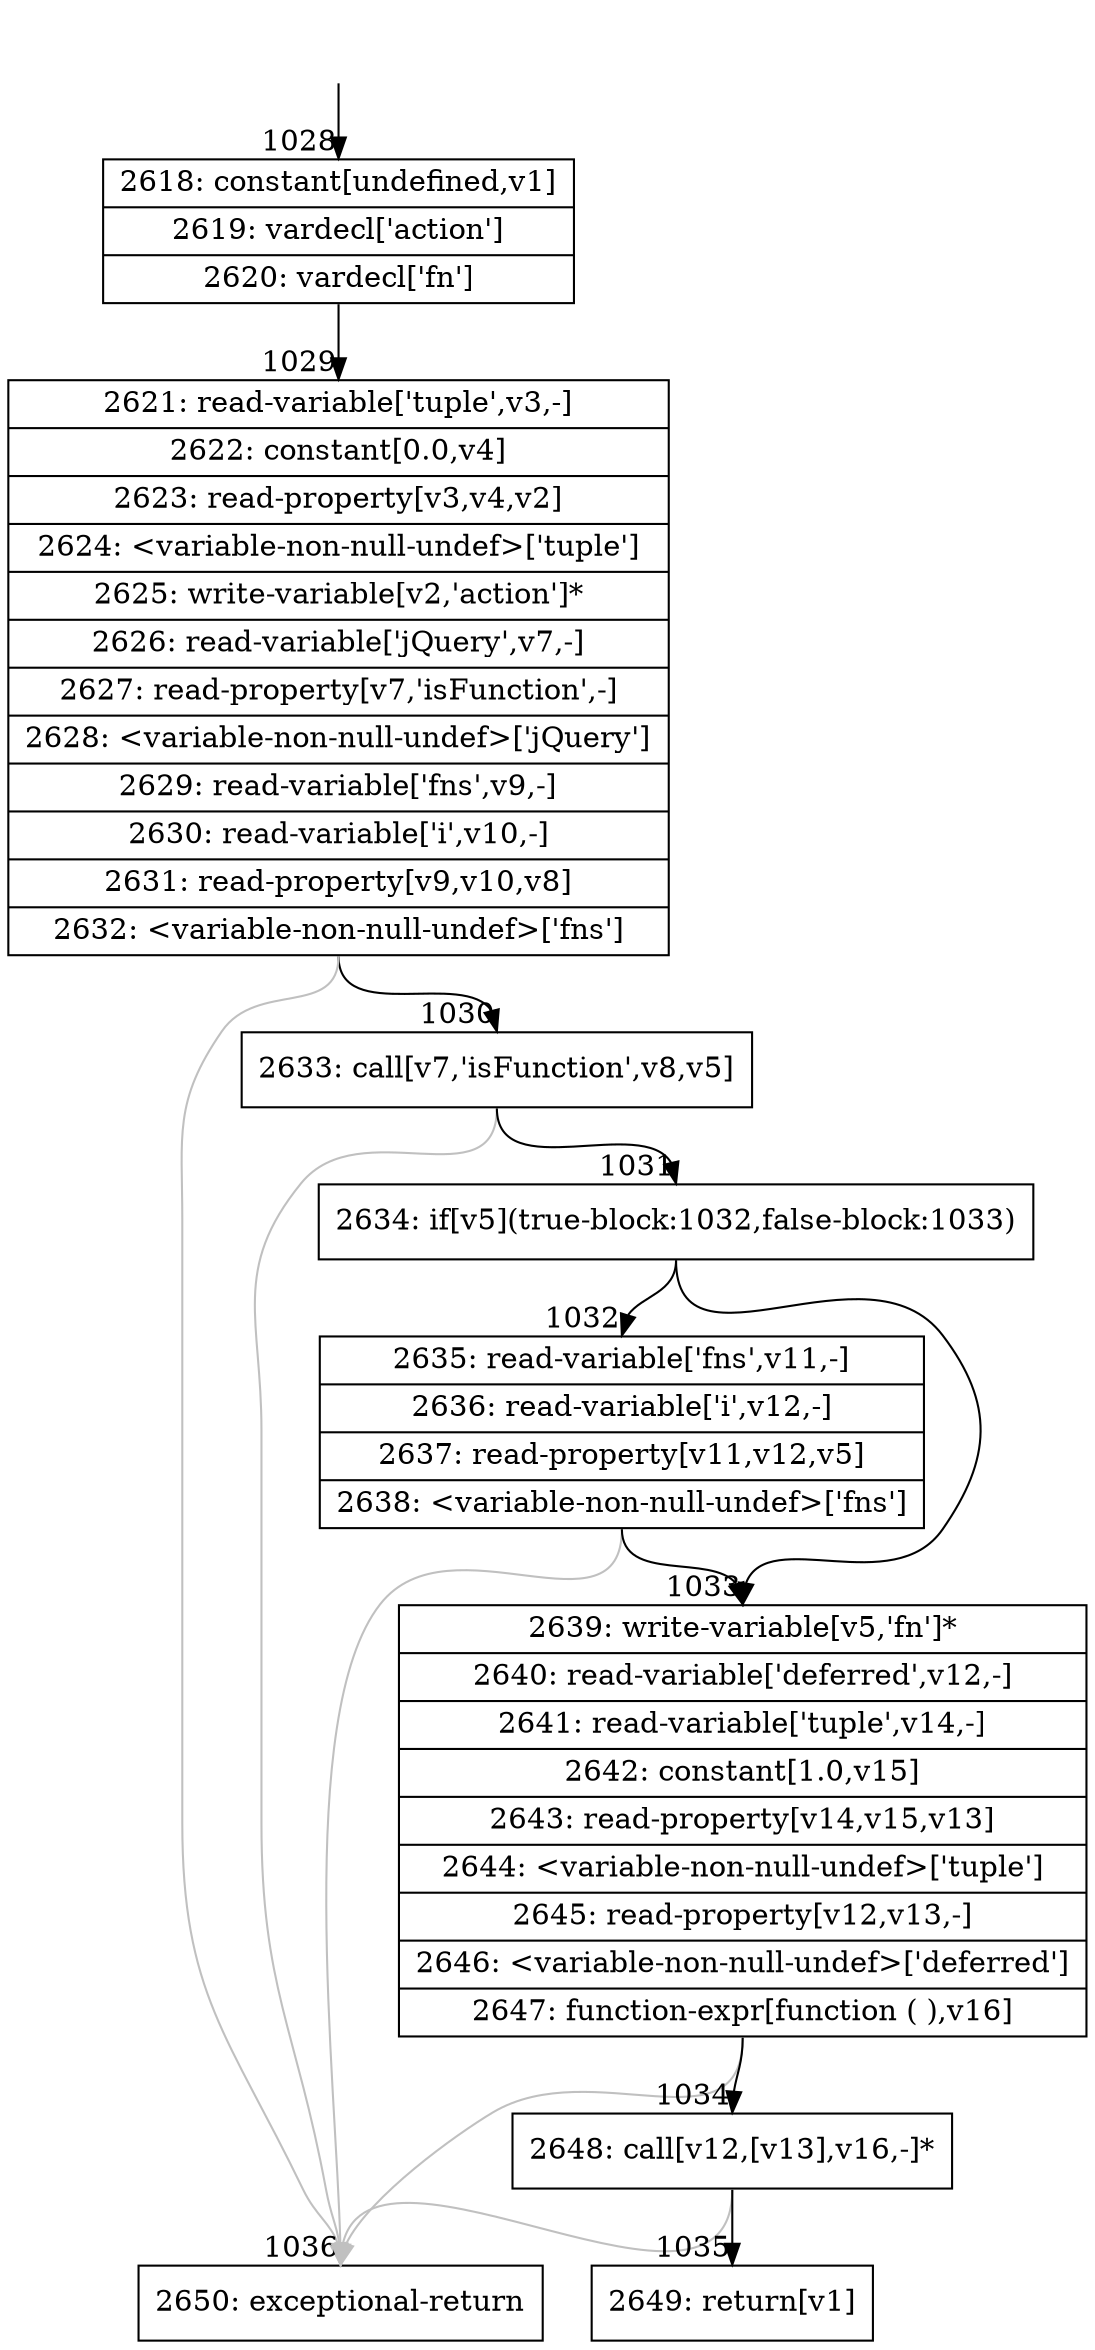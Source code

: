 digraph {
rankdir="TD"
BB_entry80[shape=none,label=""];
BB_entry80 -> BB1028 [tailport=s, headport=n, headlabel="    1028"]
BB1028 [shape=record label="{2618: constant[undefined,v1]|2619: vardecl['action']|2620: vardecl['fn']}" ] 
BB1028 -> BB1029 [tailport=s, headport=n, headlabel="      1029"]
BB1029 [shape=record label="{2621: read-variable['tuple',v3,-]|2622: constant[0.0,v4]|2623: read-property[v3,v4,v2]|2624: \<variable-non-null-undef\>['tuple']|2625: write-variable[v2,'action']*|2626: read-variable['jQuery',v7,-]|2627: read-property[v7,'isFunction',-]|2628: \<variable-non-null-undef\>['jQuery']|2629: read-variable['fns',v9,-]|2630: read-variable['i',v10,-]|2631: read-property[v9,v10,v8]|2632: \<variable-non-null-undef\>['fns']}" ] 
BB1029 -> BB1030 [tailport=s, headport=n, headlabel="      1030"]
BB1029 -> BB1036 [tailport=s, headport=n, color=gray, headlabel="      1036"]
BB1030 [shape=record label="{2633: call[v7,'isFunction',v8,v5]}" ] 
BB1030 -> BB1031 [tailport=s, headport=n, headlabel="      1031"]
BB1030 -> BB1036 [tailport=s, headport=n, color=gray]
BB1031 [shape=record label="{2634: if[v5](true-block:1032,false-block:1033)}" ] 
BB1031 -> BB1033 [tailport=s, headport=n, headlabel="      1033"]
BB1031 -> BB1032 [tailport=s, headport=n, headlabel="      1032"]
BB1032 [shape=record label="{2635: read-variable['fns',v11,-]|2636: read-variable['i',v12,-]|2637: read-property[v11,v12,v5]|2638: \<variable-non-null-undef\>['fns']}" ] 
BB1032 -> BB1033 [tailport=s, headport=n]
BB1032 -> BB1036 [tailport=s, headport=n, color=gray]
BB1033 [shape=record label="{2639: write-variable[v5,'fn']*|2640: read-variable['deferred',v12,-]|2641: read-variable['tuple',v14,-]|2642: constant[1.0,v15]|2643: read-property[v14,v15,v13]|2644: \<variable-non-null-undef\>['tuple']|2645: read-property[v12,v13,-]|2646: \<variable-non-null-undef\>['deferred']|2647: function-expr[function ( ),v16]}" ] 
BB1033 -> BB1034 [tailport=s, headport=n, headlabel="      1034"]
BB1033 -> BB1036 [tailport=s, headport=n, color=gray]
BB1034 [shape=record label="{2648: call[v12,[v13],v16,-]*}" ] 
BB1034 -> BB1035 [tailport=s, headport=n, headlabel="      1035"]
BB1034 -> BB1036 [tailport=s, headport=n, color=gray]
BB1035 [shape=record label="{2649: return[v1]}" ] 
BB1036 [shape=record label="{2650: exceptional-return}" ] 
}
